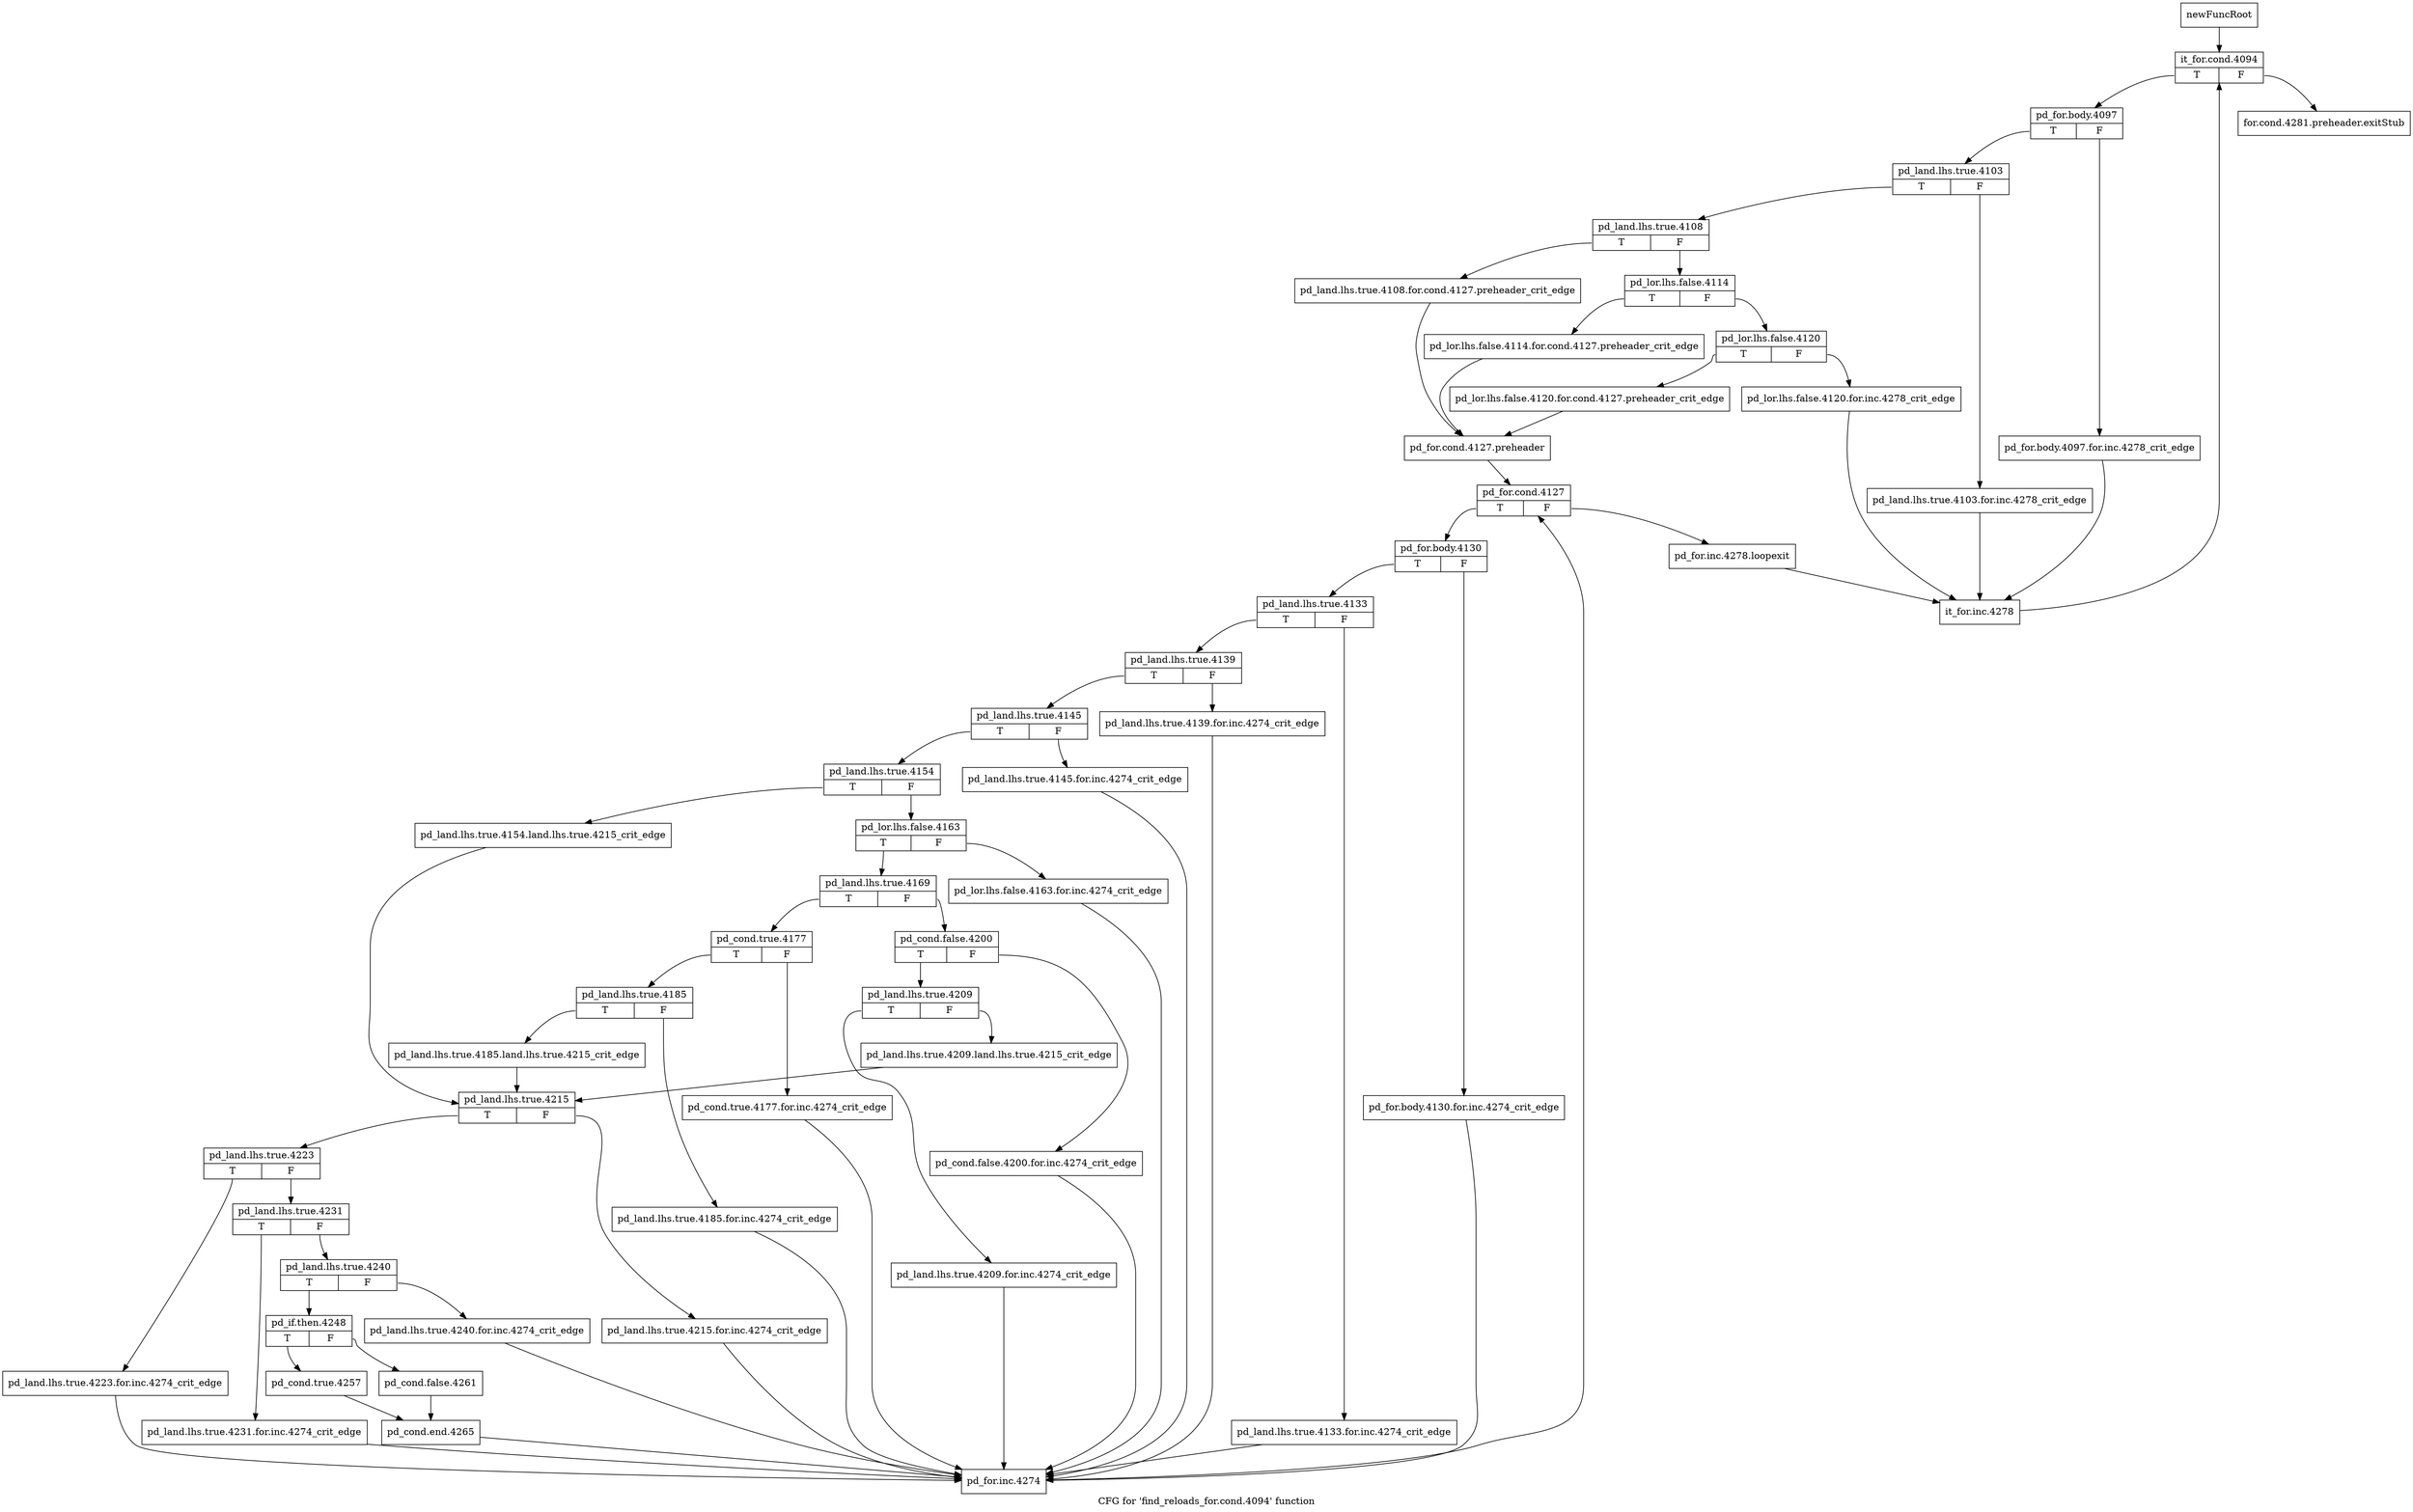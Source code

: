 digraph "CFG for 'find_reloads_for.cond.4094' function" {
	label="CFG for 'find_reloads_for.cond.4094' function";

	Node0xbbc6bf0 [shape=record,label="{newFuncRoot}"];
	Node0xbbc6bf0 -> Node0xbbd8d10;
	Node0xbbc6c40 [shape=record,label="{for.cond.4281.preheader.exitStub}"];
	Node0xbbd8d10 [shape=record,label="{it_for.cond.4094|{<s0>T|<s1>F}}"];
	Node0xbbd8d10:s0 -> Node0xbbd8d60;
	Node0xbbd8d10:s1 -> Node0xbbc6c40;
	Node0xbbd8d60 [shape=record,label="{pd_for.body.4097|{<s0>T|<s1>F}}"];
	Node0xbbd8d60:s0 -> Node0xbbd8e00;
	Node0xbbd8d60:s1 -> Node0xbbd8db0;
	Node0xbbd8db0 [shape=record,label="{pd_for.body.4097.for.inc.4278_crit_edge}"];
	Node0xbbd8db0 -> Node0xbbd91c0;
	Node0xbbd8e00 [shape=record,label="{pd_land.lhs.true.4103|{<s0>T|<s1>F}}"];
	Node0xbbd8e00:s0 -> Node0xbbd8ea0;
	Node0xbbd8e00:s1 -> Node0xbbd8e50;
	Node0xbbd8e50 [shape=record,label="{pd_land.lhs.true.4103.for.inc.4278_crit_edge}"];
	Node0xbbd8e50 -> Node0xbbd91c0;
	Node0xbbd8ea0 [shape=record,label="{pd_land.lhs.true.4108|{<s0>T|<s1>F}}"];
	Node0xbbd8ea0:s0 -> Node0xbbd9080;
	Node0xbbd8ea0:s1 -> Node0xbbd8ef0;
	Node0xbbd8ef0 [shape=record,label="{pd_lor.lhs.false.4114|{<s0>T|<s1>F}}"];
	Node0xbbd8ef0:s0 -> Node0xbbd9030;
	Node0xbbd8ef0:s1 -> Node0xbbd8f40;
	Node0xbbd8f40 [shape=record,label="{pd_lor.lhs.false.4120|{<s0>T|<s1>F}}"];
	Node0xbbd8f40:s0 -> Node0xbbd8fe0;
	Node0xbbd8f40:s1 -> Node0xbbd8f90;
	Node0xbbd8f90 [shape=record,label="{pd_lor.lhs.false.4120.for.inc.4278_crit_edge}"];
	Node0xbbd8f90 -> Node0xbbd91c0;
	Node0xbbd8fe0 [shape=record,label="{pd_lor.lhs.false.4120.for.cond.4127.preheader_crit_edge}"];
	Node0xbbd8fe0 -> Node0xbbd90d0;
	Node0xbbd9030 [shape=record,label="{pd_lor.lhs.false.4114.for.cond.4127.preheader_crit_edge}"];
	Node0xbbd9030 -> Node0xbbd90d0;
	Node0xbbd9080 [shape=record,label="{pd_land.lhs.true.4108.for.cond.4127.preheader_crit_edge}"];
	Node0xbbd9080 -> Node0xbbd90d0;
	Node0xbbd90d0 [shape=record,label="{pd_for.cond.4127.preheader}"];
	Node0xbbd90d0 -> Node0xbbd9120;
	Node0xbbd9120 [shape=record,label="{pd_for.cond.4127|{<s0>T|<s1>F}}"];
	Node0xbbd9120:s0 -> Node0xbbd9210;
	Node0xbbd9120:s1 -> Node0xbbd9170;
	Node0xbbd9170 [shape=record,label="{pd_for.inc.4278.loopexit}"];
	Node0xbbd9170 -> Node0xbbd91c0;
	Node0xbbd91c0 [shape=record,label="{it_for.inc.4278}"];
	Node0xbbd91c0 -> Node0xbbd8d10;
	Node0xbbd9210 [shape=record,label="{pd_for.body.4130|{<s0>T|<s1>F}}"];
	Node0xbbd9210:s0 -> Node0xbbd92b0;
	Node0xbbd9210:s1 -> Node0xbbd9260;
	Node0xbbd9260 [shape=record,label="{pd_for.body.4130.for.inc.4274_crit_edge}"];
	Node0xbbd9260 -> Node0xbbd9d00;
	Node0xbbd92b0 [shape=record,label="{pd_land.lhs.true.4133|{<s0>T|<s1>F}}"];
	Node0xbbd92b0:s0 -> Node0xbbd9350;
	Node0xbbd92b0:s1 -> Node0xbbd9300;
	Node0xbbd9300 [shape=record,label="{pd_land.lhs.true.4133.for.inc.4274_crit_edge}"];
	Node0xbbd9300 -> Node0xbbd9d00;
	Node0xbbd9350 [shape=record,label="{pd_land.lhs.true.4139|{<s0>T|<s1>F}}"];
	Node0xbbd9350:s0 -> Node0xbbd93f0;
	Node0xbbd9350:s1 -> Node0xbbd93a0;
	Node0xbbd93a0 [shape=record,label="{pd_land.lhs.true.4139.for.inc.4274_crit_edge}"];
	Node0xbbd93a0 -> Node0xbbd9d00;
	Node0xbbd93f0 [shape=record,label="{pd_land.lhs.true.4145|{<s0>T|<s1>F}}"];
	Node0xbbd93f0:s0 -> Node0xbbd9490;
	Node0xbbd93f0:s1 -> Node0xbbd9440;
	Node0xbbd9440 [shape=record,label="{pd_land.lhs.true.4145.for.inc.4274_crit_edge}"];
	Node0xbbd9440 -> Node0xbbd9d00;
	Node0xbbd9490 [shape=record,label="{pd_land.lhs.true.4154|{<s0>T|<s1>F}}"];
	Node0xbbd9490:s0 -> Node0xbbd98f0;
	Node0xbbd9490:s1 -> Node0xbbd94e0;
	Node0xbbd94e0 [shape=record,label="{pd_lor.lhs.false.4163|{<s0>T|<s1>F}}"];
	Node0xbbd94e0:s0 -> Node0xbbd9580;
	Node0xbbd94e0:s1 -> Node0xbbd9530;
	Node0xbbd9530 [shape=record,label="{pd_lor.lhs.false.4163.for.inc.4274_crit_edge}"];
	Node0xbbd9530 -> Node0xbbd9d00;
	Node0xbbd9580 [shape=record,label="{pd_land.lhs.true.4169|{<s0>T|<s1>F}}"];
	Node0xbbd9580:s0 -> Node0xbbd9760;
	Node0xbbd9580:s1 -> Node0xbbd95d0;
	Node0xbbd95d0 [shape=record,label="{pd_cond.false.4200|{<s0>T|<s1>F}}"];
	Node0xbbd95d0:s0 -> Node0xbbd9670;
	Node0xbbd95d0:s1 -> Node0xbbd9620;
	Node0xbbd9620 [shape=record,label="{pd_cond.false.4200.for.inc.4274_crit_edge}"];
	Node0xbbd9620 -> Node0xbbd9d00;
	Node0xbbd9670 [shape=record,label="{pd_land.lhs.true.4209|{<s0>T|<s1>F}}"];
	Node0xbbd9670:s0 -> Node0xbbd9710;
	Node0xbbd9670:s1 -> Node0xbbd96c0;
	Node0xbbd96c0 [shape=record,label="{pd_land.lhs.true.4209.land.lhs.true.4215_crit_edge}"];
	Node0xbbd96c0 -> Node0xbbd9940;
	Node0xbbd9710 [shape=record,label="{pd_land.lhs.true.4209.for.inc.4274_crit_edge}"];
	Node0xbbd9710 -> Node0xbbd9d00;
	Node0xbbd9760 [shape=record,label="{pd_cond.true.4177|{<s0>T|<s1>F}}"];
	Node0xbbd9760:s0 -> Node0xbbd9800;
	Node0xbbd9760:s1 -> Node0xbbd97b0;
	Node0xbbd97b0 [shape=record,label="{pd_cond.true.4177.for.inc.4274_crit_edge}"];
	Node0xbbd97b0 -> Node0xbbd9d00;
	Node0xbbd9800 [shape=record,label="{pd_land.lhs.true.4185|{<s0>T|<s1>F}}"];
	Node0xbbd9800:s0 -> Node0xbbd98a0;
	Node0xbbd9800:s1 -> Node0xbbd9850;
	Node0xbbd9850 [shape=record,label="{pd_land.lhs.true.4185.for.inc.4274_crit_edge}"];
	Node0xbbd9850 -> Node0xbbd9d00;
	Node0xbbd98a0 [shape=record,label="{pd_land.lhs.true.4185.land.lhs.true.4215_crit_edge}"];
	Node0xbbd98a0 -> Node0xbbd9940;
	Node0xbbd98f0 [shape=record,label="{pd_land.lhs.true.4154.land.lhs.true.4215_crit_edge}"];
	Node0xbbd98f0 -> Node0xbbd9940;
	Node0xbbd9940 [shape=record,label="{pd_land.lhs.true.4215|{<s0>T|<s1>F}}"];
	Node0xbbd9940:s0 -> Node0xbbd99e0;
	Node0xbbd9940:s1 -> Node0xbbd9990;
	Node0xbbd9990 [shape=record,label="{pd_land.lhs.true.4215.for.inc.4274_crit_edge}"];
	Node0xbbd9990 -> Node0xbbd9d00;
	Node0xbbd99e0 [shape=record,label="{pd_land.lhs.true.4223|{<s0>T|<s1>F}}"];
	Node0xbbd99e0:s0 -> Node0xbbd9cb0;
	Node0xbbd99e0:s1 -> Node0xbbd9a30;
	Node0xbbd9a30 [shape=record,label="{pd_land.lhs.true.4231|{<s0>T|<s1>F}}"];
	Node0xbbd9a30:s0 -> Node0xbbd9c60;
	Node0xbbd9a30:s1 -> Node0xbbd9a80;
	Node0xbbd9a80 [shape=record,label="{pd_land.lhs.true.4240|{<s0>T|<s1>F}}"];
	Node0xbbd9a80:s0 -> Node0xbbd9b20;
	Node0xbbd9a80:s1 -> Node0xbbd9ad0;
	Node0xbbd9ad0 [shape=record,label="{pd_land.lhs.true.4240.for.inc.4274_crit_edge}"];
	Node0xbbd9ad0 -> Node0xbbd9d00;
	Node0xbbd9b20 [shape=record,label="{pd_if.then.4248|{<s0>T|<s1>F}}"];
	Node0xbbd9b20:s0 -> Node0xbbd9bc0;
	Node0xbbd9b20:s1 -> Node0xbbd9b70;
	Node0xbbd9b70 [shape=record,label="{pd_cond.false.4261}"];
	Node0xbbd9b70 -> Node0xbbd9c10;
	Node0xbbd9bc0 [shape=record,label="{pd_cond.true.4257}"];
	Node0xbbd9bc0 -> Node0xbbd9c10;
	Node0xbbd9c10 [shape=record,label="{pd_cond.end.4265}"];
	Node0xbbd9c10 -> Node0xbbd9d00;
	Node0xbbd9c60 [shape=record,label="{pd_land.lhs.true.4231.for.inc.4274_crit_edge}"];
	Node0xbbd9c60 -> Node0xbbd9d00;
	Node0xbbd9cb0 [shape=record,label="{pd_land.lhs.true.4223.for.inc.4274_crit_edge}"];
	Node0xbbd9cb0 -> Node0xbbd9d00;
	Node0xbbd9d00 [shape=record,label="{pd_for.inc.4274}"];
	Node0xbbd9d00 -> Node0xbbd9120;
}
